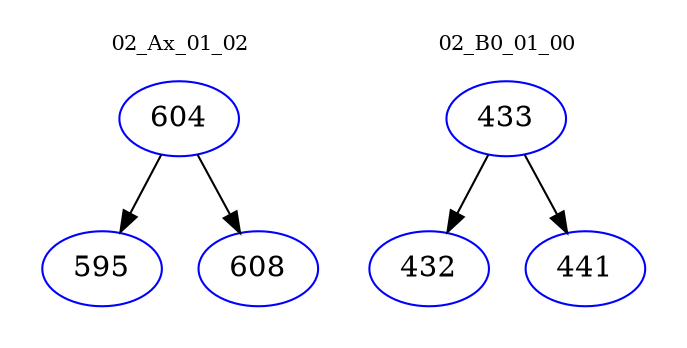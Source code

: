 digraph{
subgraph cluster_0 {
color = white
label = "02_Ax_01_02";
fontsize=10;
T0_604 [label="604", color="blue"]
T0_604 -> T0_595 [color="black"]
T0_595 [label="595", color="blue"]
T0_604 -> T0_608 [color="black"]
T0_608 [label="608", color="blue"]
}
subgraph cluster_1 {
color = white
label = "02_B0_01_00";
fontsize=10;
T1_433 [label="433", color="blue"]
T1_433 -> T1_432 [color="black"]
T1_432 [label="432", color="blue"]
T1_433 -> T1_441 [color="black"]
T1_441 [label="441", color="blue"]
}
}
